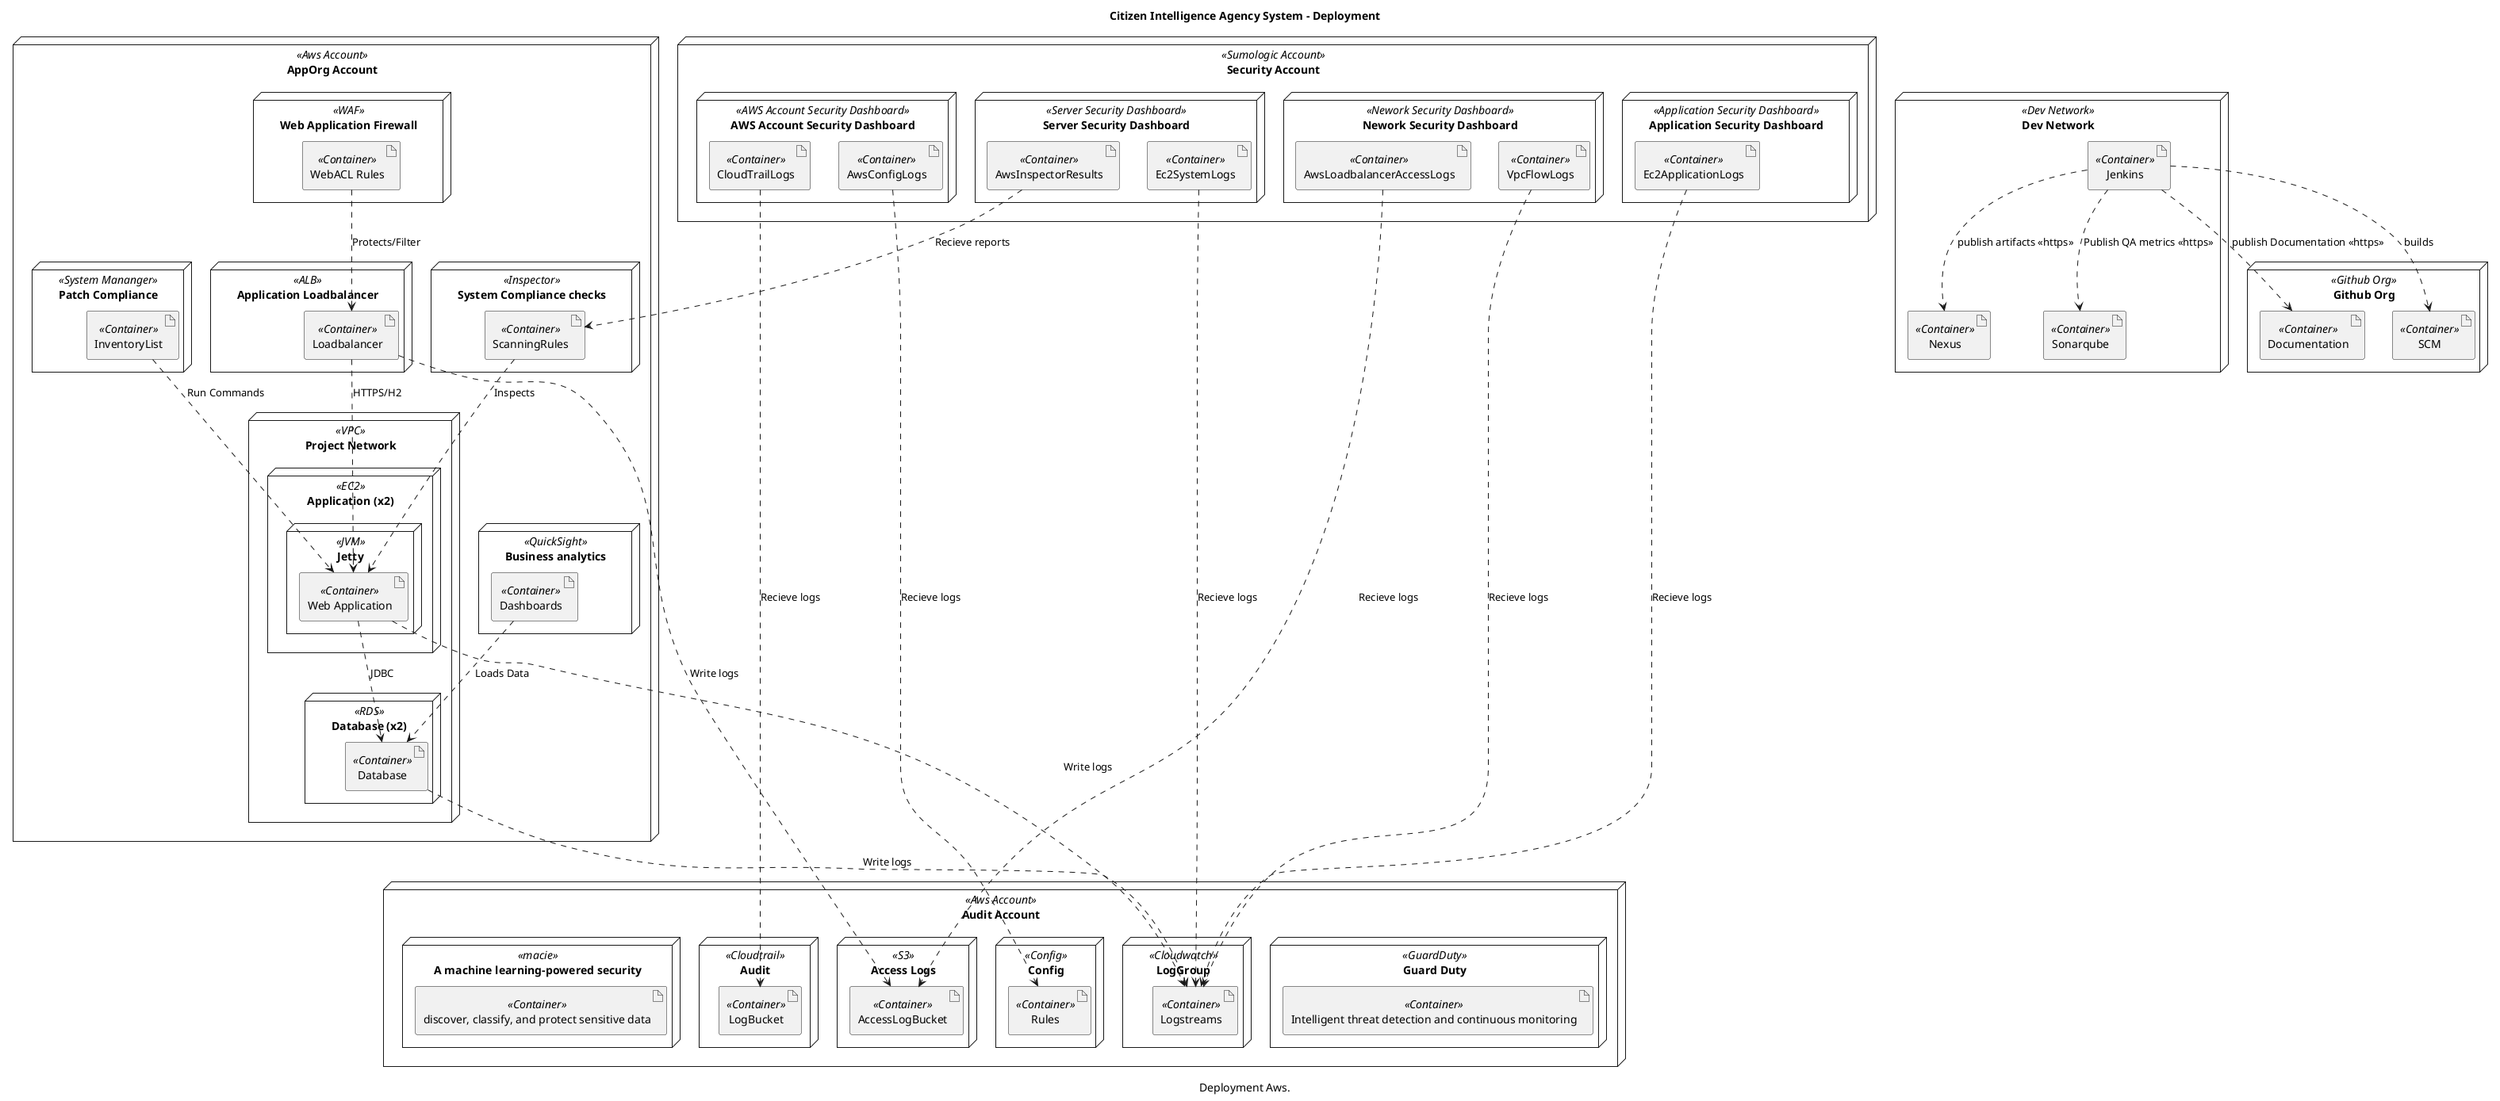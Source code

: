 @startuml
title Citizen Intelligence Agency System - Deployment
caption Deployment Aws.
node "AppOrg Account" <<Aws Account>> as 115 {
  node "Application Loadbalancer" <<ALB>> as 155 {
    artifact "Loadbalancer" <<Container>> as 156
  }
  node "Business analytics" <<QuickSight>> as 133 {
    artifact "Dashboards" <<Container>> as 135
  }
  node "Web Application Firewall" <<WAF>> as 117 {
    artifact "WebACL Rules" <<Container>> as 119
  }
  node "System Compliance checks" <<Inspector>> as 125 {
    artifact "ScanningRules" <<Container>> as 127
  }
  node "Patch Compliance" <<System Mananger>> as 129 {
    artifact "InventoryList" <<Container>> as 131
  }
  node "Project Network" <<VPC>> as 116 {
    node "Database (x2)" <<RDS>> as 168 {
      artifact "Database" <<Container>> as 169
    }
    node "Application (x2)" <<EC2>> as 160 {
      node "Jetty" <<JVM>> as 161 {
        artifact "Web Application" <<Container>> as 162
      }
    }
  }
}
node "Audit Account" <<Aws Account>> as 121 {
  node "Guard Duty" <<GuardDuty>> as 137 {
    artifact "Intelligent threat detection and continuous monitoring" <<Container>> as 139
  }
  node "LogGroup" <<Cloudwatch>> as 143 {
    artifact "Logstreams" <<Container>> as 145
  }
  node "Access Logs" <<S3>> as 151 {
    artifact "AccessLogBucket" <<Container>> as 153
  }
  node "Audit" <<Cloudtrail>> as 148 {
    artifact "LogBucket" <<Container>> as 150
  }
  node "Config" <<Config>> as 122 {
    artifact "Rules" <<Container>> as 124
  }
  node "A machine learning-powered security" <<macie>> as 140 {
    artifact "discover, classify, and protect sensitive data" <<Container>> as 142
  }
}
node "Dev Network" <<Dev Network>> as 179 {
  artifact "Jenkins" <<Container>> as 189
  artifact "Nexus" <<Container>> as 181
  artifact "Sonarqube" <<Container>> as 183
}
node "Github Org" <<Github Org>> as 174 {
  artifact "Documentation" <<Container>> as 178
  artifact "SCM" <<Container>> as 176
}
node "Security Account" <<Sumologic Account>> as 194 {
  node "AWS Account Security Dashboard" <<AWS Account Security Dashboard>> as 197 {
    artifact "CloudTrailLogs" <<Container>> as 205
    artifact "AwsConfigLogs" <<Container>> as 209
  }
  node "Nework Security Dashboard" <<Nework Security Dashboard>> as 195 {
    artifact "VpcFlowLogs" <<Container>> as 201
    artifact "AwsLoadbalancerAccessLogs" <<Container>> as 225
  }
  node "Application Security Dashboard" <<Application Security Dashboard>> as 198 {
    artifact "Ec2ApplicationLogs" <<Container>> as 217
  }
  node "Server Security Dashboard" <<Server Security Dashboard>> as 196 {
    artifact "Ec2SystemLogs" <<Container>> as 213
    artifact "AwsInspectorResults" <<Container>> as 221
  }
}
135 ..> 169 : Loads Data
213 ..> 145 : Recieve logs
201 ..> 145 : Recieve logs
189 ..> 181 : publish artifacts <<https>>
162 ..> 145 : Write logs
189 ..> 183 : Publish QA metrics <<https>>
127 ..> 162 : Inspects
209 ..> 124 : Recieve logs
189 ..> 176 : builds
162 ..> 169 : JDBC
189 ..> 178 : publish Documentation <<https>>
169 ..> 145 : Write logs
221 ..> 127 : Recieve reports
225 ..> 153 : Recieve logs
217 ..> 145 : Recieve logs
205 ..> 150 : Recieve logs
156 ..> 153 : Write logs
156 ..> 162 : HTTPS/H2
131 ..> 162 : Run Commands
119 ..> 156 : Protects/Filter
@enduml